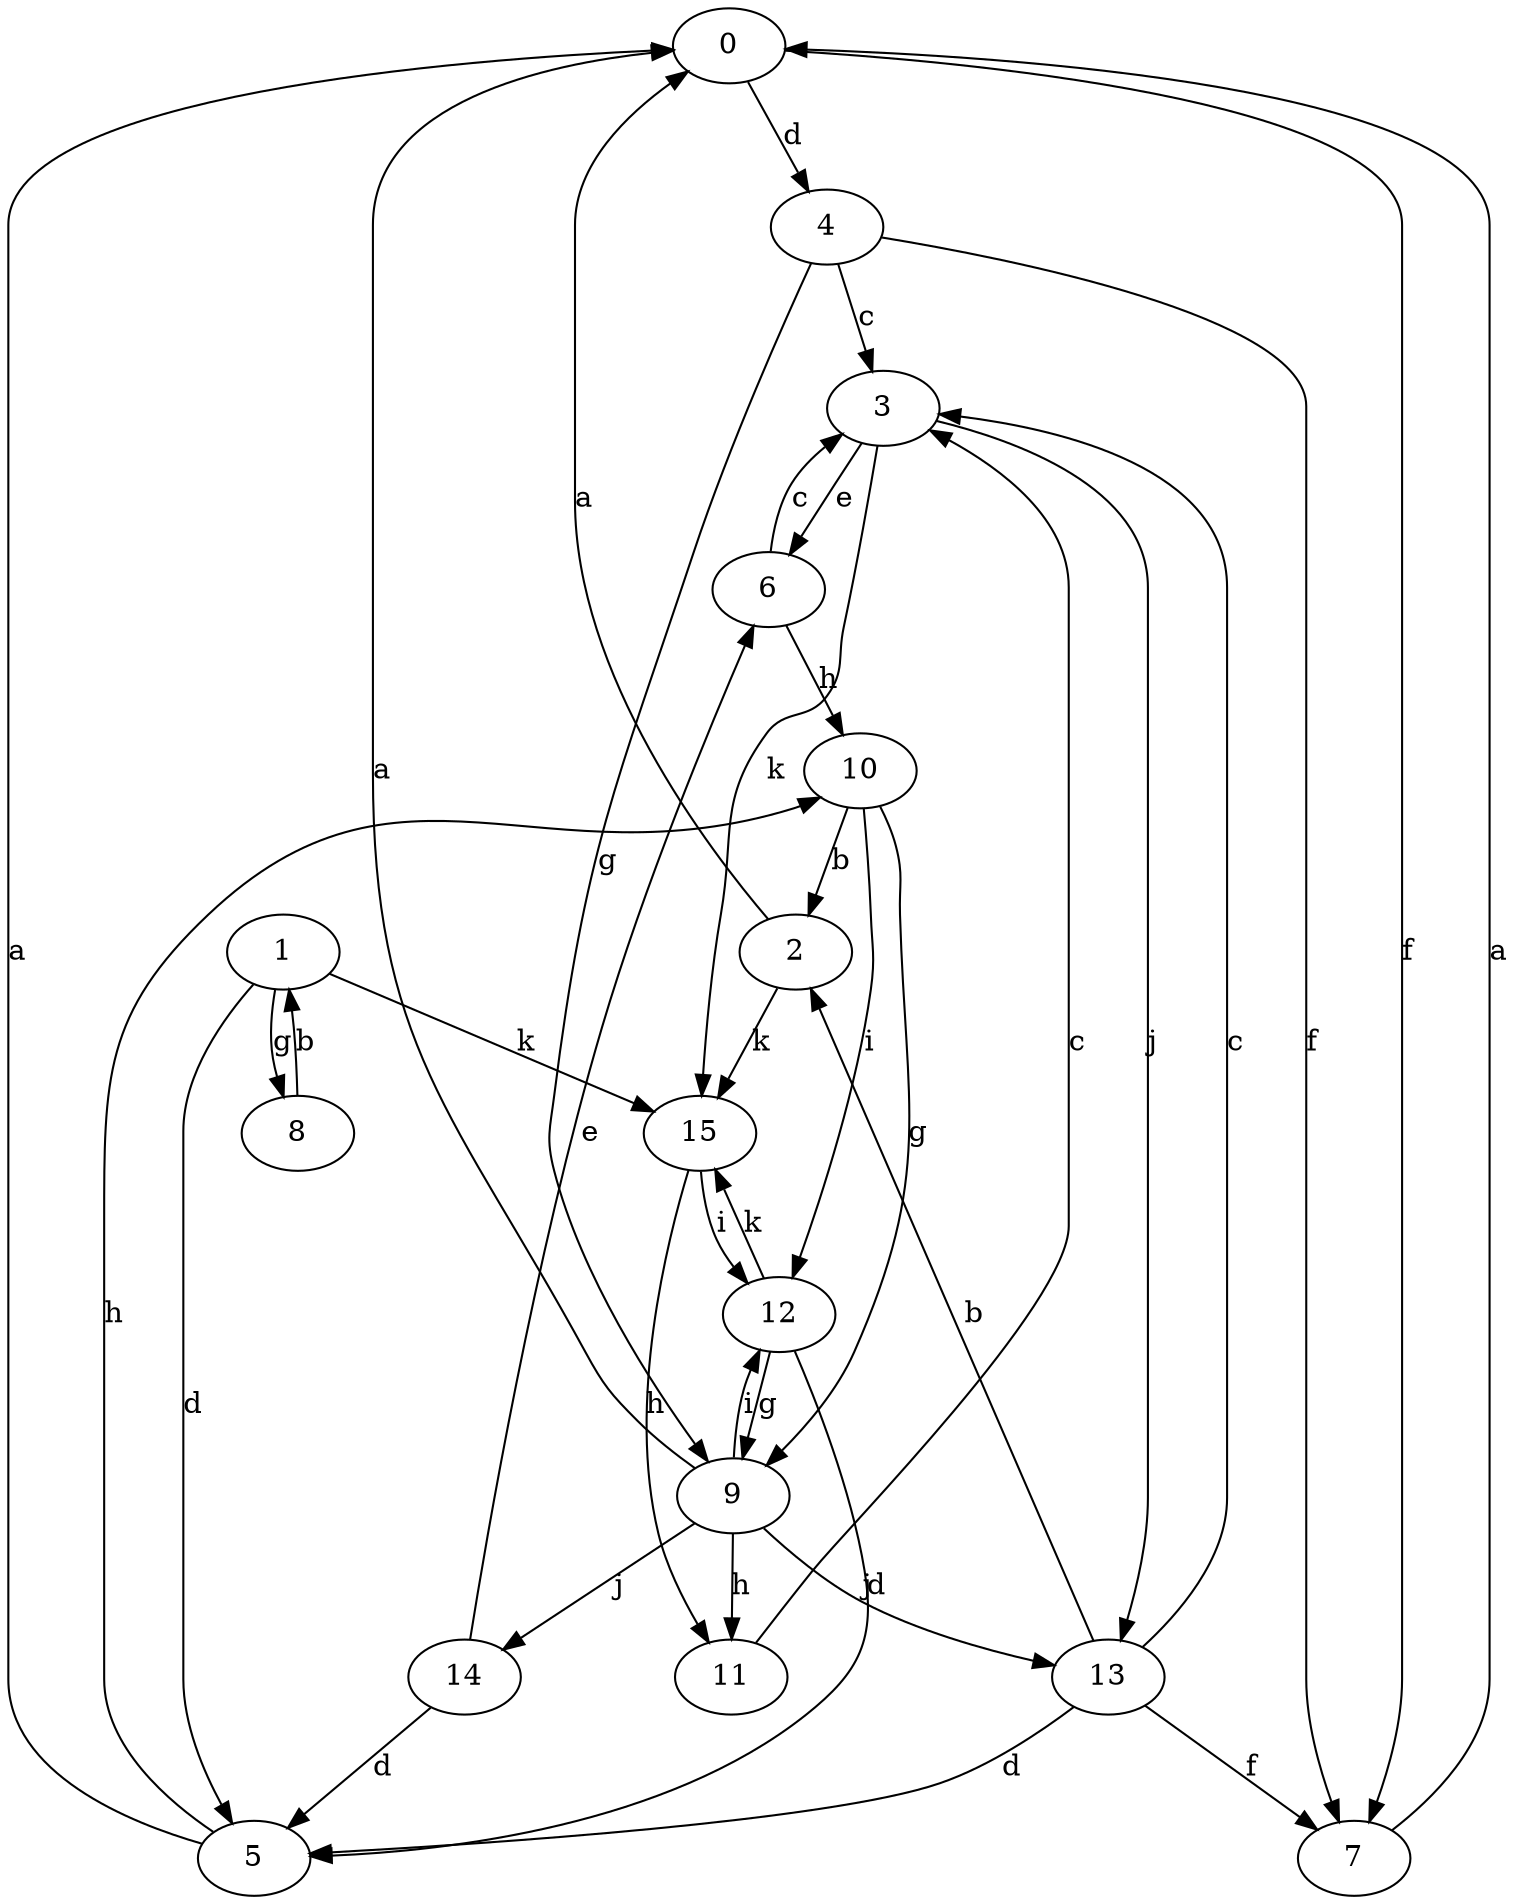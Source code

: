 strict digraph  {
0;
1;
2;
3;
4;
5;
6;
7;
8;
9;
10;
11;
12;
13;
14;
15;
0 -> 4  [label=d];
0 -> 7  [label=f];
1 -> 5  [label=d];
1 -> 8  [label=g];
1 -> 15  [label=k];
2 -> 0  [label=a];
2 -> 15  [label=k];
3 -> 6  [label=e];
3 -> 13  [label=j];
3 -> 15  [label=k];
4 -> 3  [label=c];
4 -> 7  [label=f];
4 -> 9  [label=g];
5 -> 0  [label=a];
5 -> 10  [label=h];
6 -> 3  [label=c];
6 -> 10  [label=h];
7 -> 0  [label=a];
8 -> 1  [label=b];
9 -> 0  [label=a];
9 -> 11  [label=h];
9 -> 12  [label=i];
9 -> 13  [label=j];
9 -> 14  [label=j];
10 -> 2  [label=b];
10 -> 9  [label=g];
10 -> 12  [label=i];
11 -> 3  [label=c];
12 -> 5  [label=d];
12 -> 9  [label=g];
12 -> 15  [label=k];
13 -> 2  [label=b];
13 -> 3  [label=c];
13 -> 5  [label=d];
13 -> 7  [label=f];
14 -> 5  [label=d];
14 -> 6  [label=e];
15 -> 11  [label=h];
15 -> 12  [label=i];
}
